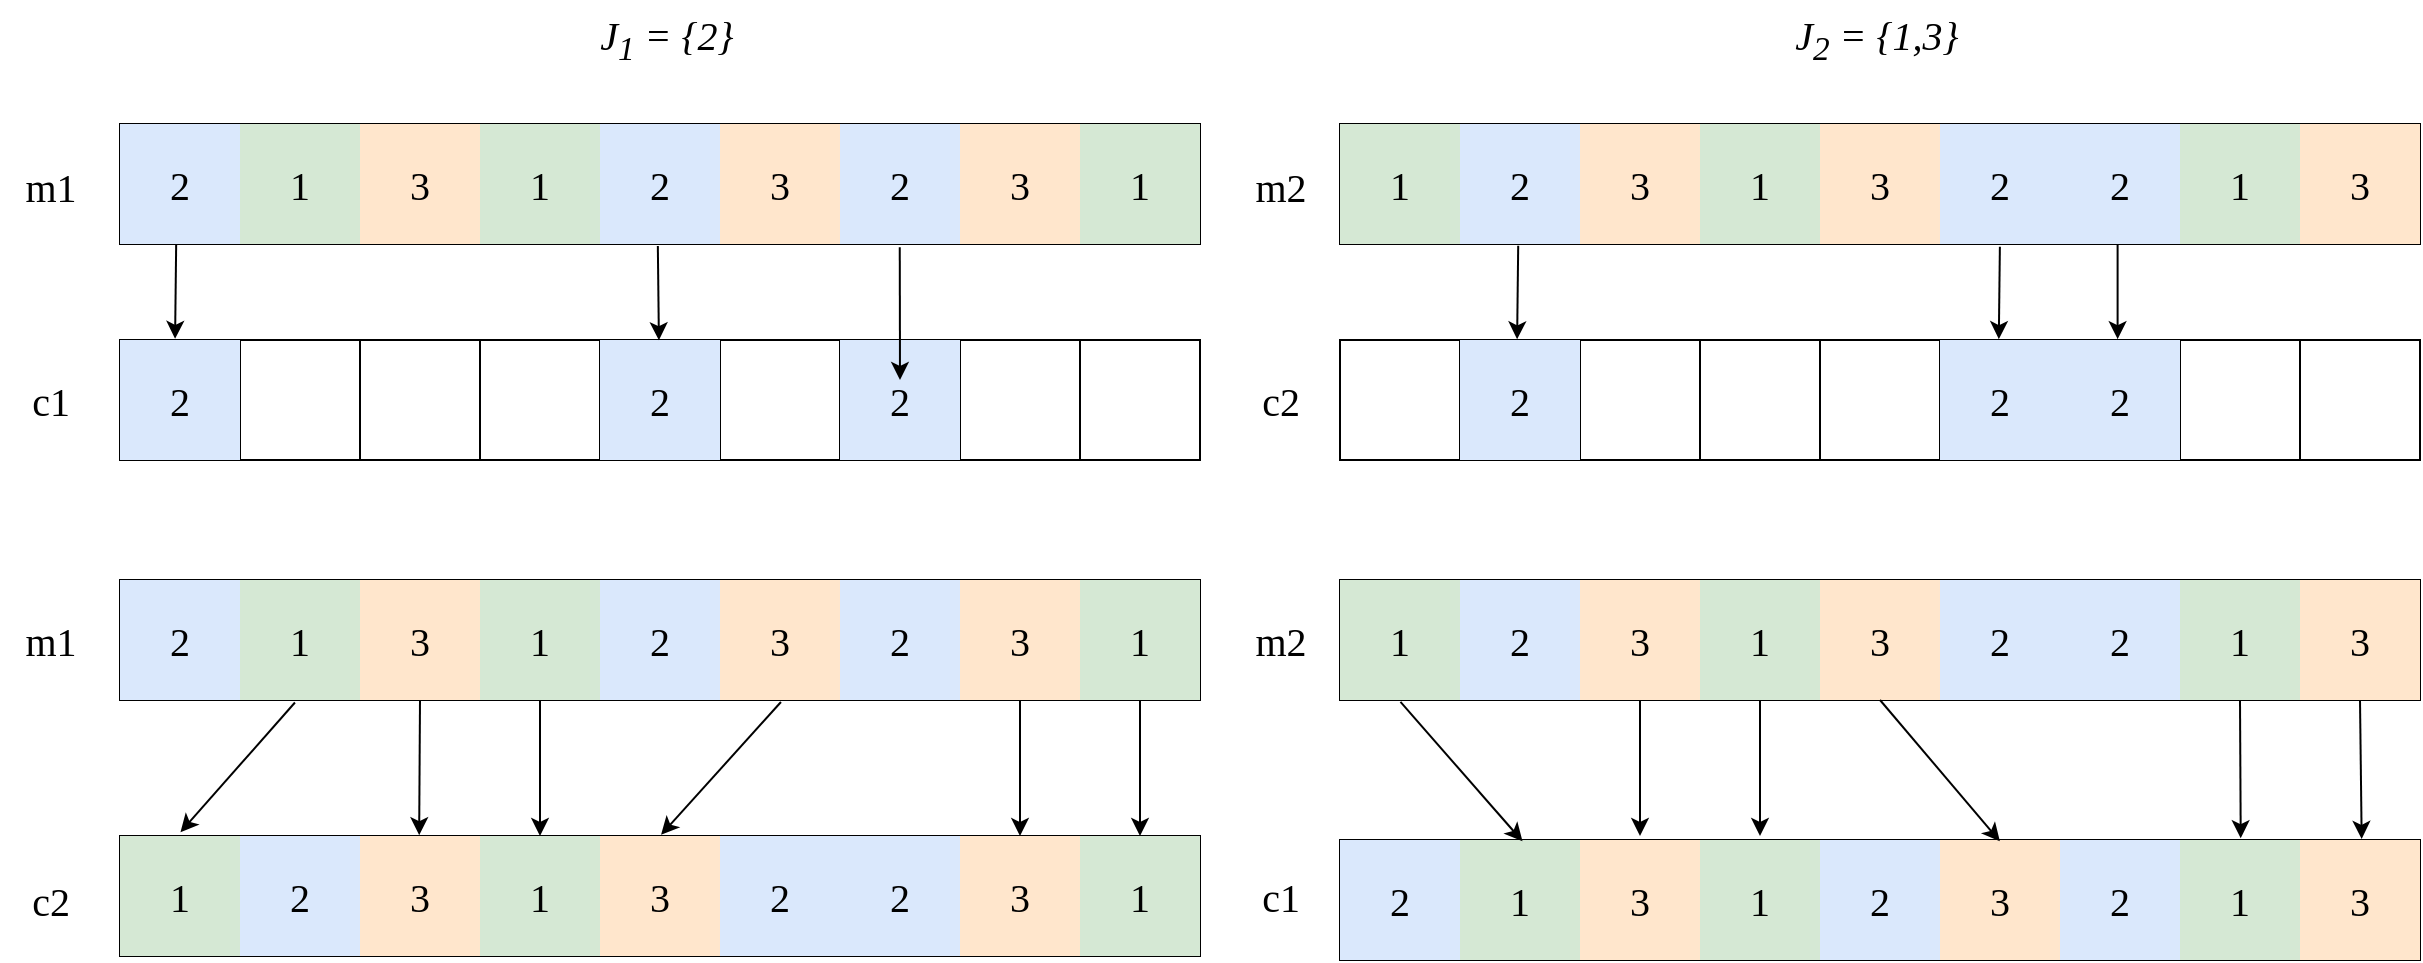 <mxfile version="26.1.0">
  <diagram name="第 1 页" id="lXGiIxjLEb7daWPMp6c_">
    <mxGraphModel dx="2901" dy="1098" grid="1" gridSize="10" guides="1" tooltips="1" connect="1" arrows="1" fold="1" page="1" pageScale="1" pageWidth="827" pageHeight="1169" math="0" shadow="0">
      <root>
        <mxCell id="0" />
        <mxCell id="1" parent="0" />
        <mxCell id="fK0lMWsvGs1LqnmPN2tz-50" value="J&lt;sub&gt;1&lt;/sub&gt; = {2}&lt;sub&gt;&amp;nbsp;&lt;/sub&gt;" style="text;html=1;align=center;verticalAlign=middle;resizable=0;points=[];autosize=1;strokeColor=none;fillColor=none;fontStyle=2;fontFamily=Times New Roman;fontSize=20;" vertex="1" parent="1">
          <mxGeometry x="-20" y="600" width="90" height="40" as="geometry" />
        </mxCell>
        <mxCell id="fK0lMWsvGs1LqnmPN2tz-51" value="J&lt;span&gt;&lt;sub&gt;2&lt;/sub&gt;&lt;/span&gt;&amp;nbsp;= {1,3}&lt;sub&gt;&amp;nbsp;&lt;/sub&gt;" style="text;html=1;align=center;verticalAlign=middle;resizable=0;points=[];autosize=1;strokeColor=none;fillColor=none;fontStyle=2;fontFamily=Times New Roman;fontSize=20;" vertex="1" parent="1">
          <mxGeometry x="575" y="600" width="110" height="40" as="geometry" />
        </mxCell>
        <mxCell id="fK0lMWsvGs1LqnmPN2tz-82" value="" style="shape=table;startSize=0;container=1;collapsible=0;childLayout=tableLayout;fontSize=20;fontFamily=Times New Roman;" vertex="1" parent="1">
          <mxGeometry x="-250" y="662" width="540" height="60" as="geometry" />
        </mxCell>
        <mxCell id="fK0lMWsvGs1LqnmPN2tz-83" value="" style="shape=tableRow;horizontal=0;startSize=0;swimlaneHead=0;swimlaneBody=0;strokeColor=inherit;top=0;left=0;bottom=0;right=0;collapsible=0;dropTarget=0;fillColor=none;points=[[0,0.5],[1,0.5]];portConstraint=eastwest;fontSize=20;fontFamily=Times New Roman;" vertex="1" parent="fK0lMWsvGs1LqnmPN2tz-82">
          <mxGeometry width="540" height="60" as="geometry" />
        </mxCell>
        <mxCell id="fK0lMWsvGs1LqnmPN2tz-84" value="2" style="shape=partialRectangle;html=1;whiteSpace=wrap;connectable=0;strokeColor=#6c8ebf;overflow=hidden;fillColor=#dae8fc;top=0;left=0;bottom=0;right=0;pointerEvents=1;fontSize=20;fontFamily=Times New Roman;" vertex="1" parent="fK0lMWsvGs1LqnmPN2tz-83">
          <mxGeometry width="60" height="60" as="geometry">
            <mxRectangle width="60" height="60" as="alternateBounds" />
          </mxGeometry>
        </mxCell>
        <mxCell id="fK0lMWsvGs1LqnmPN2tz-85" value="1" style="shape=partialRectangle;html=1;whiteSpace=wrap;connectable=0;strokeColor=#82b366;overflow=hidden;fillColor=#d5e8d4;top=0;left=0;bottom=0;right=0;pointerEvents=1;fontSize=20;fontFamily=Times New Roman;" vertex="1" parent="fK0lMWsvGs1LqnmPN2tz-83">
          <mxGeometry x="60" width="60" height="60" as="geometry">
            <mxRectangle width="60" height="60" as="alternateBounds" />
          </mxGeometry>
        </mxCell>
        <mxCell id="fK0lMWsvGs1LqnmPN2tz-86" value="3" style="shape=partialRectangle;html=1;whiteSpace=wrap;connectable=0;strokeColor=#d79b00;overflow=hidden;fillColor=#ffe6cc;top=0;left=0;bottom=0;right=0;pointerEvents=1;fontSize=20;fontFamily=Times New Roman;" vertex="1" parent="fK0lMWsvGs1LqnmPN2tz-83">
          <mxGeometry x="120" width="60" height="60" as="geometry">
            <mxRectangle width="60" height="60" as="alternateBounds" />
          </mxGeometry>
        </mxCell>
        <mxCell id="fK0lMWsvGs1LqnmPN2tz-87" value="1" style="shape=partialRectangle;html=1;whiteSpace=wrap;connectable=0;strokeColor=#82b366;overflow=hidden;fillColor=#d5e8d4;top=0;left=0;bottom=0;right=0;pointerEvents=1;fontSize=20;fontFamily=Times New Roman;" vertex="1" parent="fK0lMWsvGs1LqnmPN2tz-83">
          <mxGeometry x="180" width="60" height="60" as="geometry">
            <mxRectangle width="60" height="60" as="alternateBounds" />
          </mxGeometry>
        </mxCell>
        <mxCell id="fK0lMWsvGs1LqnmPN2tz-88" value="2" style="shape=partialRectangle;html=1;whiteSpace=wrap;connectable=0;strokeColor=#6c8ebf;overflow=hidden;fillColor=#dae8fc;top=0;left=0;bottom=0;right=0;pointerEvents=1;fontSize=20;fontFamily=Times New Roman;" vertex="1" parent="fK0lMWsvGs1LqnmPN2tz-83">
          <mxGeometry x="240" width="60" height="60" as="geometry">
            <mxRectangle width="60" height="60" as="alternateBounds" />
          </mxGeometry>
        </mxCell>
        <mxCell id="fK0lMWsvGs1LqnmPN2tz-89" value="3" style="shape=partialRectangle;html=1;whiteSpace=wrap;connectable=0;strokeColor=#d79b00;overflow=hidden;fillColor=#ffe6cc;top=0;left=0;bottom=0;right=0;pointerEvents=1;fontSize=20;fontFamily=Times New Roman;" vertex="1" parent="fK0lMWsvGs1LqnmPN2tz-83">
          <mxGeometry x="300" width="60" height="60" as="geometry">
            <mxRectangle width="60" height="60" as="alternateBounds" />
          </mxGeometry>
        </mxCell>
        <mxCell id="fK0lMWsvGs1LqnmPN2tz-90" value="2" style="shape=partialRectangle;html=1;whiteSpace=wrap;connectable=0;strokeColor=#6c8ebf;overflow=hidden;fillColor=#dae8fc;top=0;left=0;bottom=0;right=0;pointerEvents=1;fontSize=20;fontFamily=Times New Roman;" vertex="1" parent="fK0lMWsvGs1LqnmPN2tz-83">
          <mxGeometry x="360" width="60" height="60" as="geometry">
            <mxRectangle width="60" height="60" as="alternateBounds" />
          </mxGeometry>
        </mxCell>
        <mxCell id="fK0lMWsvGs1LqnmPN2tz-91" value="3" style="shape=partialRectangle;html=1;whiteSpace=wrap;connectable=0;strokeColor=#d79b00;overflow=hidden;fillColor=#ffe6cc;top=0;left=0;bottom=0;right=0;pointerEvents=1;fontSize=20;fontFamily=Times New Roman;" vertex="1" parent="fK0lMWsvGs1LqnmPN2tz-83">
          <mxGeometry x="420" width="60" height="60" as="geometry">
            <mxRectangle width="60" height="60" as="alternateBounds" />
          </mxGeometry>
        </mxCell>
        <mxCell id="fK0lMWsvGs1LqnmPN2tz-92" value="1" style="shape=partialRectangle;html=1;whiteSpace=wrap;connectable=0;strokeColor=#82b366;overflow=hidden;fillColor=#d5e8d4;top=0;left=0;bottom=0;right=0;pointerEvents=1;fontSize=20;fontFamily=Times New Roman;" vertex="1" parent="fK0lMWsvGs1LqnmPN2tz-83">
          <mxGeometry x="480" width="60" height="60" as="geometry">
            <mxRectangle width="60" height="60" as="alternateBounds" />
          </mxGeometry>
        </mxCell>
        <mxCell id="fK0lMWsvGs1LqnmPN2tz-93" value="" style="shape=table;startSize=0;container=1;collapsible=0;childLayout=tableLayout;fontSize=20;fontFamily=Times New Roman;" vertex="1" parent="1">
          <mxGeometry x="-250" y="770" width="540" height="60" as="geometry" />
        </mxCell>
        <mxCell id="fK0lMWsvGs1LqnmPN2tz-94" value="" style="shape=tableRow;horizontal=0;startSize=0;swimlaneHead=0;swimlaneBody=0;strokeColor=inherit;top=0;left=0;bottom=0;right=0;collapsible=0;dropTarget=0;fillColor=none;points=[[0,0.5],[1,0.5]];portConstraint=eastwest;fontSize=20;fontFamily=Times New Roman;" vertex="1" parent="fK0lMWsvGs1LqnmPN2tz-93">
          <mxGeometry width="540" height="60" as="geometry" />
        </mxCell>
        <mxCell id="fK0lMWsvGs1LqnmPN2tz-95" value="2" style="shape=partialRectangle;html=1;whiteSpace=wrap;connectable=0;strokeColor=#6c8ebf;overflow=hidden;fillColor=#dae8fc;top=0;left=0;bottom=0;right=0;pointerEvents=1;fontSize=20;fontFamily=Times New Roman;" vertex="1" parent="fK0lMWsvGs1LqnmPN2tz-94">
          <mxGeometry width="60" height="60" as="geometry">
            <mxRectangle width="60" height="60" as="alternateBounds" />
          </mxGeometry>
        </mxCell>
        <mxCell id="fK0lMWsvGs1LqnmPN2tz-96" value="" style="shape=partialRectangle;html=1;whiteSpace=wrap;connectable=0;strokeColor=inherit;overflow=hidden;fillColor=none;top=0;left=0;bottom=0;right=0;pointerEvents=1;fontSize=20;fontFamily=Times New Roman;" vertex="1" parent="fK0lMWsvGs1LqnmPN2tz-94">
          <mxGeometry x="60" width="60" height="60" as="geometry">
            <mxRectangle width="60" height="60" as="alternateBounds" />
          </mxGeometry>
        </mxCell>
        <mxCell id="fK0lMWsvGs1LqnmPN2tz-97" value="" style="shape=partialRectangle;html=1;whiteSpace=wrap;connectable=0;strokeColor=inherit;overflow=hidden;fillColor=none;top=0;left=0;bottom=0;right=0;pointerEvents=1;fontSize=20;fontFamily=Times New Roman;" vertex="1" parent="fK0lMWsvGs1LqnmPN2tz-94">
          <mxGeometry x="120" width="60" height="60" as="geometry">
            <mxRectangle width="60" height="60" as="alternateBounds" />
          </mxGeometry>
        </mxCell>
        <mxCell id="fK0lMWsvGs1LqnmPN2tz-98" value="" style="shape=partialRectangle;html=1;whiteSpace=wrap;connectable=0;strokeColor=inherit;overflow=hidden;fillColor=none;top=0;left=0;bottom=0;right=0;pointerEvents=1;fontSize=20;fontFamily=Times New Roman;" vertex="1" parent="fK0lMWsvGs1LqnmPN2tz-94">
          <mxGeometry x="180" width="60" height="60" as="geometry">
            <mxRectangle width="60" height="60" as="alternateBounds" />
          </mxGeometry>
        </mxCell>
        <mxCell id="fK0lMWsvGs1LqnmPN2tz-99" value="2" style="shape=partialRectangle;html=1;whiteSpace=wrap;connectable=0;strokeColor=#6c8ebf;overflow=hidden;fillColor=#dae8fc;top=0;left=0;bottom=0;right=0;pointerEvents=1;fontSize=20;fontFamily=Times New Roman;" vertex="1" parent="fK0lMWsvGs1LqnmPN2tz-94">
          <mxGeometry x="240" width="60" height="60" as="geometry">
            <mxRectangle width="60" height="60" as="alternateBounds" />
          </mxGeometry>
        </mxCell>
        <mxCell id="fK0lMWsvGs1LqnmPN2tz-100" value="" style="shape=partialRectangle;html=1;whiteSpace=wrap;connectable=0;strokeColor=inherit;overflow=hidden;fillColor=none;top=0;left=0;bottom=0;right=0;pointerEvents=1;fontSize=20;fontFamily=Times New Roman;" vertex="1" parent="fK0lMWsvGs1LqnmPN2tz-94">
          <mxGeometry x="300" width="60" height="60" as="geometry">
            <mxRectangle width="60" height="60" as="alternateBounds" />
          </mxGeometry>
        </mxCell>
        <mxCell id="fK0lMWsvGs1LqnmPN2tz-101" value="2" style="shape=partialRectangle;html=1;whiteSpace=wrap;connectable=0;strokeColor=#6c8ebf;overflow=hidden;fillColor=#dae8fc;top=0;left=0;bottom=0;right=0;pointerEvents=1;fontSize=20;fontFamily=Times New Roman;" vertex="1" parent="fK0lMWsvGs1LqnmPN2tz-94">
          <mxGeometry x="360" width="60" height="60" as="geometry">
            <mxRectangle width="60" height="60" as="alternateBounds" />
          </mxGeometry>
        </mxCell>
        <mxCell id="fK0lMWsvGs1LqnmPN2tz-102" value="" style="shape=partialRectangle;html=1;whiteSpace=wrap;connectable=0;strokeColor=inherit;overflow=hidden;fillColor=none;top=0;left=0;bottom=0;right=0;pointerEvents=1;fontSize=20;fontFamily=Times New Roman;" vertex="1" parent="fK0lMWsvGs1LqnmPN2tz-94">
          <mxGeometry x="420" width="60" height="60" as="geometry">
            <mxRectangle width="60" height="60" as="alternateBounds" />
          </mxGeometry>
        </mxCell>
        <mxCell id="fK0lMWsvGs1LqnmPN2tz-103" value="" style="shape=partialRectangle;html=1;whiteSpace=wrap;connectable=0;strokeColor=inherit;overflow=hidden;fillColor=none;top=0;left=0;bottom=0;right=0;pointerEvents=1;fontSize=20;fontFamily=Times New Roman;" vertex="1" parent="fK0lMWsvGs1LqnmPN2tz-94">
          <mxGeometry x="480" width="60" height="60" as="geometry">
            <mxRectangle width="60" height="60" as="alternateBounds" />
          </mxGeometry>
        </mxCell>
        <mxCell id="fK0lMWsvGs1LqnmPN2tz-115" value="" style="shape=table;startSize=0;container=1;collapsible=0;childLayout=tableLayout;fontSize=20;fontFamily=Times New Roman;" vertex="1" parent="1">
          <mxGeometry x="360" y="770" width="540" height="60" as="geometry" />
        </mxCell>
        <mxCell id="fK0lMWsvGs1LqnmPN2tz-116" value="" style="shape=tableRow;horizontal=0;startSize=0;swimlaneHead=0;swimlaneBody=0;strokeColor=inherit;top=0;left=0;bottom=0;right=0;collapsible=0;dropTarget=0;fillColor=none;points=[[0,0.5],[1,0.5]];portConstraint=eastwest;fontSize=20;fontFamily=Times New Roman;" vertex="1" parent="fK0lMWsvGs1LqnmPN2tz-115">
          <mxGeometry width="540" height="60" as="geometry" />
        </mxCell>
        <mxCell id="fK0lMWsvGs1LqnmPN2tz-117" value="" style="shape=partialRectangle;html=1;whiteSpace=wrap;connectable=0;strokeColor=inherit;overflow=hidden;fillColor=none;top=0;left=0;bottom=0;right=0;pointerEvents=1;fontSize=20;fontFamily=Times New Roman;" vertex="1" parent="fK0lMWsvGs1LqnmPN2tz-116">
          <mxGeometry width="60" height="60" as="geometry">
            <mxRectangle width="60" height="60" as="alternateBounds" />
          </mxGeometry>
        </mxCell>
        <mxCell id="fK0lMWsvGs1LqnmPN2tz-118" value="2" style="shape=partialRectangle;html=1;whiteSpace=wrap;connectable=0;strokeColor=#6c8ebf;overflow=hidden;fillColor=#dae8fc;top=0;left=0;bottom=0;right=0;pointerEvents=1;fontSize=20;fontFamily=Times New Roman;" vertex="1" parent="fK0lMWsvGs1LqnmPN2tz-116">
          <mxGeometry x="60" width="60" height="60" as="geometry">
            <mxRectangle width="60" height="60" as="alternateBounds" />
          </mxGeometry>
        </mxCell>
        <mxCell id="fK0lMWsvGs1LqnmPN2tz-119" value="" style="shape=partialRectangle;html=1;whiteSpace=wrap;connectable=0;strokeColor=inherit;overflow=hidden;fillColor=none;top=0;left=0;bottom=0;right=0;pointerEvents=1;fontSize=20;fontFamily=Times New Roman;" vertex="1" parent="fK0lMWsvGs1LqnmPN2tz-116">
          <mxGeometry x="120" width="60" height="60" as="geometry">
            <mxRectangle width="60" height="60" as="alternateBounds" />
          </mxGeometry>
        </mxCell>
        <mxCell id="fK0lMWsvGs1LqnmPN2tz-120" value="" style="shape=partialRectangle;html=1;whiteSpace=wrap;connectable=0;strokeColor=inherit;overflow=hidden;fillColor=none;top=0;left=0;bottom=0;right=0;pointerEvents=1;fontSize=20;fontFamily=Times New Roman;" vertex="1" parent="fK0lMWsvGs1LqnmPN2tz-116">
          <mxGeometry x="180" width="60" height="60" as="geometry">
            <mxRectangle width="60" height="60" as="alternateBounds" />
          </mxGeometry>
        </mxCell>
        <mxCell id="fK0lMWsvGs1LqnmPN2tz-121" value="" style="shape=partialRectangle;html=1;whiteSpace=wrap;connectable=0;strokeColor=inherit;overflow=hidden;fillColor=none;top=0;left=0;bottom=0;right=0;pointerEvents=1;fontSize=20;fontFamily=Times New Roman;" vertex="1" parent="fK0lMWsvGs1LqnmPN2tz-116">
          <mxGeometry x="240" width="60" height="60" as="geometry">
            <mxRectangle width="60" height="60" as="alternateBounds" />
          </mxGeometry>
        </mxCell>
        <mxCell id="fK0lMWsvGs1LqnmPN2tz-122" value="2" style="shape=partialRectangle;html=1;whiteSpace=wrap;connectable=0;strokeColor=#6c8ebf;overflow=hidden;fillColor=#dae8fc;top=0;left=0;bottom=0;right=0;pointerEvents=1;fontSize=20;fontFamily=Times New Roman;" vertex="1" parent="fK0lMWsvGs1LqnmPN2tz-116">
          <mxGeometry x="300" width="60" height="60" as="geometry">
            <mxRectangle width="60" height="60" as="alternateBounds" />
          </mxGeometry>
        </mxCell>
        <mxCell id="fK0lMWsvGs1LqnmPN2tz-123" value="2" style="shape=partialRectangle;html=1;whiteSpace=wrap;connectable=0;strokeColor=#6c8ebf;overflow=hidden;fillColor=#dae8fc;top=0;left=0;bottom=0;right=0;pointerEvents=1;fontSize=20;fontFamily=Times New Roman;" vertex="1" parent="fK0lMWsvGs1LqnmPN2tz-116">
          <mxGeometry x="360" width="60" height="60" as="geometry">
            <mxRectangle width="60" height="60" as="alternateBounds" />
          </mxGeometry>
        </mxCell>
        <mxCell id="fK0lMWsvGs1LqnmPN2tz-124" value="" style="shape=partialRectangle;html=1;whiteSpace=wrap;connectable=0;strokeColor=inherit;overflow=hidden;fillColor=none;top=0;left=0;bottom=0;right=0;pointerEvents=1;fontSize=20;fontFamily=Times New Roman;" vertex="1" parent="fK0lMWsvGs1LqnmPN2tz-116">
          <mxGeometry x="420" width="60" height="60" as="geometry">
            <mxRectangle width="60" height="60" as="alternateBounds" />
          </mxGeometry>
        </mxCell>
        <mxCell id="fK0lMWsvGs1LqnmPN2tz-125" value="" style="shape=partialRectangle;html=1;whiteSpace=wrap;connectable=0;strokeColor=inherit;overflow=hidden;fillColor=none;top=0;left=0;bottom=0;right=0;pointerEvents=1;fontSize=20;fontFamily=Times New Roman;" vertex="1" parent="fK0lMWsvGs1LqnmPN2tz-116">
          <mxGeometry x="480" width="60" height="60" as="geometry">
            <mxRectangle width="60" height="60" as="alternateBounds" />
          </mxGeometry>
        </mxCell>
        <mxCell id="fK0lMWsvGs1LqnmPN2tz-104" value="" style="shape=table;startSize=0;container=1;collapsible=0;childLayout=tableLayout;fontSize=20;fontFamily=Times New Roman;" vertex="1" parent="1">
          <mxGeometry x="360" y="662" width="540" height="60" as="geometry" />
        </mxCell>
        <mxCell id="fK0lMWsvGs1LqnmPN2tz-105" value="" style="shape=tableRow;horizontal=0;startSize=0;swimlaneHead=0;swimlaneBody=0;strokeColor=#d79b00;top=0;left=0;bottom=0;right=0;collapsible=0;dropTarget=0;fillColor=#ffe6cc;points=[[0,0.5],[1,0.5]];portConstraint=eastwest;fontSize=20;fontFamily=Times New Roman;" vertex="1" parent="fK0lMWsvGs1LqnmPN2tz-104">
          <mxGeometry width="540" height="60" as="geometry" />
        </mxCell>
        <mxCell id="fK0lMWsvGs1LqnmPN2tz-106" value="1" style="shape=partialRectangle;html=1;whiteSpace=wrap;connectable=0;strokeColor=#82b366;overflow=hidden;fillColor=#d5e8d4;top=0;left=0;bottom=0;right=0;pointerEvents=1;fontSize=20;fontFamily=Times New Roman;" vertex="1" parent="fK0lMWsvGs1LqnmPN2tz-105">
          <mxGeometry width="60" height="60" as="geometry">
            <mxRectangle width="60" height="60" as="alternateBounds" />
          </mxGeometry>
        </mxCell>
        <mxCell id="fK0lMWsvGs1LqnmPN2tz-107" value="2" style="shape=partialRectangle;html=1;whiteSpace=wrap;connectable=0;strokeColor=#6c8ebf;overflow=hidden;fillColor=#dae8fc;top=0;left=0;bottom=0;right=0;pointerEvents=1;fontSize=20;fontFamily=Times New Roman;" vertex="1" parent="fK0lMWsvGs1LqnmPN2tz-105">
          <mxGeometry x="60" width="60" height="60" as="geometry">
            <mxRectangle width="60" height="60" as="alternateBounds" />
          </mxGeometry>
        </mxCell>
        <mxCell id="fK0lMWsvGs1LqnmPN2tz-108" value="3" style="shape=partialRectangle;html=1;whiteSpace=wrap;connectable=0;strokeColor=#d79b00;overflow=hidden;fillColor=#ffe6cc;top=0;left=0;bottom=0;right=0;pointerEvents=1;fontSize=20;fontFamily=Times New Roman;" vertex="1" parent="fK0lMWsvGs1LqnmPN2tz-105">
          <mxGeometry x="120" width="60" height="60" as="geometry">
            <mxRectangle width="60" height="60" as="alternateBounds" />
          </mxGeometry>
        </mxCell>
        <mxCell id="fK0lMWsvGs1LqnmPN2tz-109" value="1" style="shape=partialRectangle;html=1;whiteSpace=wrap;connectable=0;strokeColor=#82b366;overflow=hidden;fillColor=#d5e8d4;top=0;left=0;bottom=0;right=0;pointerEvents=1;fontSize=20;fontFamily=Times New Roman;" vertex="1" parent="fK0lMWsvGs1LqnmPN2tz-105">
          <mxGeometry x="180" width="60" height="60" as="geometry">
            <mxRectangle width="60" height="60" as="alternateBounds" />
          </mxGeometry>
        </mxCell>
        <mxCell id="fK0lMWsvGs1LqnmPN2tz-110" value="3" style="shape=partialRectangle;html=1;whiteSpace=wrap;connectable=0;strokeColor=#d79b00;overflow=hidden;fillColor=#ffe6cc;top=0;left=0;bottom=0;right=0;pointerEvents=1;fontSize=20;fontFamily=Times New Roman;" vertex="1" parent="fK0lMWsvGs1LqnmPN2tz-105">
          <mxGeometry x="240" width="60" height="60" as="geometry">
            <mxRectangle width="60" height="60" as="alternateBounds" />
          </mxGeometry>
        </mxCell>
        <mxCell id="fK0lMWsvGs1LqnmPN2tz-111" value="2" style="shape=partialRectangle;html=1;whiteSpace=wrap;connectable=0;strokeColor=#6c8ebf;overflow=hidden;fillColor=#dae8fc;top=0;left=0;bottom=0;right=0;pointerEvents=1;fontSize=20;fontFamily=Times New Roman;" vertex="1" parent="fK0lMWsvGs1LqnmPN2tz-105">
          <mxGeometry x="300" width="60" height="60" as="geometry">
            <mxRectangle width="60" height="60" as="alternateBounds" />
          </mxGeometry>
        </mxCell>
        <mxCell id="fK0lMWsvGs1LqnmPN2tz-112" value="2" style="shape=partialRectangle;html=1;whiteSpace=wrap;connectable=0;strokeColor=#6c8ebf;overflow=hidden;fillColor=#dae8fc;top=0;left=0;bottom=0;right=0;pointerEvents=1;fontSize=20;fontFamily=Times New Roman;" vertex="1" parent="fK0lMWsvGs1LqnmPN2tz-105">
          <mxGeometry x="360" width="60" height="60" as="geometry">
            <mxRectangle width="60" height="60" as="alternateBounds" />
          </mxGeometry>
        </mxCell>
        <mxCell id="fK0lMWsvGs1LqnmPN2tz-113" value="1" style="shape=partialRectangle;html=1;whiteSpace=wrap;connectable=0;strokeColor=#82b366;overflow=hidden;fillColor=#d5e8d4;top=0;left=0;bottom=0;right=0;pointerEvents=1;fontSize=20;fontFamily=Times New Roman;" vertex="1" parent="fK0lMWsvGs1LqnmPN2tz-105">
          <mxGeometry x="420" width="60" height="60" as="geometry">
            <mxRectangle width="60" height="60" as="alternateBounds" />
          </mxGeometry>
        </mxCell>
        <mxCell id="fK0lMWsvGs1LqnmPN2tz-114" value="3" style="shape=partialRectangle;html=1;whiteSpace=wrap;connectable=0;strokeColor=#d79b00;overflow=hidden;fillColor=#ffe6cc;top=0;left=0;bottom=0;right=0;pointerEvents=1;fontSize=20;fontFamily=Times New Roman;" vertex="1" parent="fK0lMWsvGs1LqnmPN2tz-105">
          <mxGeometry x="480" width="60" height="60" as="geometry">
            <mxRectangle width="60" height="60" as="alternateBounds" />
          </mxGeometry>
        </mxCell>
        <mxCell id="fK0lMWsvGs1LqnmPN2tz-126" value="" style="shape=table;startSize=0;container=1;collapsible=0;childLayout=tableLayout;fontSize=20;fontFamily=Times New Roman;" vertex="1" parent="1">
          <mxGeometry x="-250" y="890" width="540" height="60" as="geometry" />
        </mxCell>
        <mxCell id="fK0lMWsvGs1LqnmPN2tz-127" value="" style="shape=tableRow;horizontal=0;startSize=0;swimlaneHead=0;swimlaneBody=0;strokeColor=inherit;top=0;left=0;bottom=0;right=0;collapsible=0;dropTarget=0;fillColor=none;points=[[0,0.5],[1,0.5]];portConstraint=eastwest;fontSize=20;fontFamily=Times New Roman;" vertex="1" parent="fK0lMWsvGs1LqnmPN2tz-126">
          <mxGeometry width="540" height="60" as="geometry" />
        </mxCell>
        <mxCell id="fK0lMWsvGs1LqnmPN2tz-128" value="2" style="shape=partialRectangle;html=1;whiteSpace=wrap;connectable=0;strokeColor=#6c8ebf;overflow=hidden;fillColor=#dae8fc;top=0;left=0;bottom=0;right=0;pointerEvents=1;fontSize=20;fontFamily=Times New Roman;" vertex="1" parent="fK0lMWsvGs1LqnmPN2tz-127">
          <mxGeometry width="60" height="60" as="geometry">
            <mxRectangle width="60" height="60" as="alternateBounds" />
          </mxGeometry>
        </mxCell>
        <mxCell id="fK0lMWsvGs1LqnmPN2tz-129" value="1" style="shape=partialRectangle;html=1;whiteSpace=wrap;connectable=0;strokeColor=#82b366;overflow=hidden;fillColor=#d5e8d4;top=0;left=0;bottom=0;right=0;pointerEvents=1;fontSize=20;fontFamily=Times New Roman;" vertex="1" parent="fK0lMWsvGs1LqnmPN2tz-127">
          <mxGeometry x="60" width="60" height="60" as="geometry">
            <mxRectangle width="60" height="60" as="alternateBounds" />
          </mxGeometry>
        </mxCell>
        <mxCell id="fK0lMWsvGs1LqnmPN2tz-130" value="3" style="shape=partialRectangle;html=1;whiteSpace=wrap;connectable=0;strokeColor=#d79b00;overflow=hidden;fillColor=#ffe6cc;top=0;left=0;bottom=0;right=0;pointerEvents=1;fontSize=20;fontFamily=Times New Roman;" vertex="1" parent="fK0lMWsvGs1LqnmPN2tz-127">
          <mxGeometry x="120" width="60" height="60" as="geometry">
            <mxRectangle width="60" height="60" as="alternateBounds" />
          </mxGeometry>
        </mxCell>
        <mxCell id="fK0lMWsvGs1LqnmPN2tz-131" value="1" style="shape=partialRectangle;html=1;whiteSpace=wrap;connectable=0;strokeColor=#82b366;overflow=hidden;fillColor=#d5e8d4;top=0;left=0;bottom=0;right=0;pointerEvents=1;fontSize=20;fontFamily=Times New Roman;" vertex="1" parent="fK0lMWsvGs1LqnmPN2tz-127">
          <mxGeometry x="180" width="60" height="60" as="geometry">
            <mxRectangle width="60" height="60" as="alternateBounds" />
          </mxGeometry>
        </mxCell>
        <mxCell id="fK0lMWsvGs1LqnmPN2tz-132" value="2" style="shape=partialRectangle;html=1;whiteSpace=wrap;connectable=0;strokeColor=#6c8ebf;overflow=hidden;fillColor=#dae8fc;top=0;left=0;bottom=0;right=0;pointerEvents=1;fontSize=20;fontFamily=Times New Roman;" vertex="1" parent="fK0lMWsvGs1LqnmPN2tz-127">
          <mxGeometry x="240" width="60" height="60" as="geometry">
            <mxRectangle width="60" height="60" as="alternateBounds" />
          </mxGeometry>
        </mxCell>
        <mxCell id="fK0lMWsvGs1LqnmPN2tz-133" value="3" style="shape=partialRectangle;html=1;whiteSpace=wrap;connectable=0;strokeColor=#d79b00;overflow=hidden;fillColor=#ffe6cc;top=0;left=0;bottom=0;right=0;pointerEvents=1;fontSize=20;fontFamily=Times New Roman;" vertex="1" parent="fK0lMWsvGs1LqnmPN2tz-127">
          <mxGeometry x="300" width="60" height="60" as="geometry">
            <mxRectangle width="60" height="60" as="alternateBounds" />
          </mxGeometry>
        </mxCell>
        <mxCell id="fK0lMWsvGs1LqnmPN2tz-134" value="2" style="shape=partialRectangle;html=1;whiteSpace=wrap;connectable=0;strokeColor=#6c8ebf;overflow=hidden;fillColor=#dae8fc;top=0;left=0;bottom=0;right=0;pointerEvents=1;fontSize=20;fontFamily=Times New Roman;" vertex="1" parent="fK0lMWsvGs1LqnmPN2tz-127">
          <mxGeometry x="360" width="60" height="60" as="geometry">
            <mxRectangle width="60" height="60" as="alternateBounds" />
          </mxGeometry>
        </mxCell>
        <mxCell id="fK0lMWsvGs1LqnmPN2tz-135" value="3" style="shape=partialRectangle;html=1;whiteSpace=wrap;connectable=0;strokeColor=#d79b00;overflow=hidden;fillColor=#ffe6cc;top=0;left=0;bottom=0;right=0;pointerEvents=1;fontSize=20;fontFamily=Times New Roman;" vertex="1" parent="fK0lMWsvGs1LqnmPN2tz-127">
          <mxGeometry x="420" width="60" height="60" as="geometry">
            <mxRectangle width="60" height="60" as="alternateBounds" />
          </mxGeometry>
        </mxCell>
        <mxCell id="fK0lMWsvGs1LqnmPN2tz-136" value="1" style="shape=partialRectangle;html=1;whiteSpace=wrap;connectable=0;strokeColor=#82b366;overflow=hidden;fillColor=#d5e8d4;top=0;left=0;bottom=0;right=0;pointerEvents=1;fontSize=20;fontFamily=Times New Roman;" vertex="1" parent="fK0lMWsvGs1LqnmPN2tz-127">
          <mxGeometry x="480" width="60" height="60" as="geometry">
            <mxRectangle width="60" height="60" as="alternateBounds" />
          </mxGeometry>
        </mxCell>
        <mxCell id="fK0lMWsvGs1LqnmPN2tz-137" value="" style="shape=table;startSize=0;container=1;collapsible=0;childLayout=tableLayout;fontSize=20;fontFamily=Times New Roman;" vertex="1" parent="1">
          <mxGeometry x="360" y="1020" width="540" height="60" as="geometry" />
        </mxCell>
        <mxCell id="fK0lMWsvGs1LqnmPN2tz-138" value="" style="shape=tableRow;horizontal=0;startSize=0;swimlaneHead=0;swimlaneBody=0;strokeColor=inherit;top=0;left=0;bottom=0;right=0;collapsible=0;dropTarget=0;fillColor=none;points=[[0,0.5],[1,0.5]];portConstraint=eastwest;fontSize=20;fontFamily=Times New Roman;" vertex="1" parent="fK0lMWsvGs1LqnmPN2tz-137">
          <mxGeometry width="540" height="60" as="geometry" />
        </mxCell>
        <mxCell id="fK0lMWsvGs1LqnmPN2tz-139" value="2" style="shape=partialRectangle;html=1;whiteSpace=wrap;connectable=0;strokeColor=#6c8ebf;overflow=hidden;fillColor=#dae8fc;top=0;left=0;bottom=0;right=0;pointerEvents=1;fontSize=20;fontFamily=Times New Roman;" vertex="1" parent="fK0lMWsvGs1LqnmPN2tz-138">
          <mxGeometry width="60" height="60" as="geometry">
            <mxRectangle width="60" height="60" as="alternateBounds" />
          </mxGeometry>
        </mxCell>
        <mxCell id="fK0lMWsvGs1LqnmPN2tz-140" value="1" style="shape=partialRectangle;html=1;whiteSpace=wrap;connectable=0;strokeColor=#82b366;overflow=hidden;fillColor=#d5e8d4;top=0;left=0;bottom=0;right=0;pointerEvents=1;fontSize=20;fontFamily=Times New Roman;" vertex="1" parent="fK0lMWsvGs1LqnmPN2tz-138">
          <mxGeometry x="60" width="60" height="60" as="geometry">
            <mxRectangle width="60" height="60" as="alternateBounds" />
          </mxGeometry>
        </mxCell>
        <mxCell id="fK0lMWsvGs1LqnmPN2tz-141" value="3" style="shape=partialRectangle;html=1;whiteSpace=wrap;connectable=0;strokeColor=#d79b00;overflow=hidden;fillColor=#ffe6cc;top=0;left=0;bottom=0;right=0;pointerEvents=1;fontSize=20;fontFamily=Times New Roman;" vertex="1" parent="fK0lMWsvGs1LqnmPN2tz-138">
          <mxGeometry x="120" width="60" height="60" as="geometry">
            <mxRectangle width="60" height="60" as="alternateBounds" />
          </mxGeometry>
        </mxCell>
        <mxCell id="fK0lMWsvGs1LqnmPN2tz-142" value="1" style="shape=partialRectangle;html=1;whiteSpace=wrap;connectable=0;strokeColor=#82b366;overflow=hidden;fillColor=#d5e8d4;top=0;left=0;bottom=0;right=0;pointerEvents=1;fontSize=20;fontFamily=Times New Roman;" vertex="1" parent="fK0lMWsvGs1LqnmPN2tz-138">
          <mxGeometry x="180" width="60" height="60" as="geometry">
            <mxRectangle width="60" height="60" as="alternateBounds" />
          </mxGeometry>
        </mxCell>
        <mxCell id="fK0lMWsvGs1LqnmPN2tz-143" value="2" style="shape=partialRectangle;html=1;whiteSpace=wrap;connectable=0;strokeColor=#6c8ebf;overflow=hidden;fillColor=#dae8fc;top=0;left=0;bottom=0;right=0;pointerEvents=1;fontSize=20;fontFamily=Times New Roman;" vertex="1" parent="fK0lMWsvGs1LqnmPN2tz-138">
          <mxGeometry x="240" width="60" height="60" as="geometry">
            <mxRectangle width="60" height="60" as="alternateBounds" />
          </mxGeometry>
        </mxCell>
        <mxCell id="fK0lMWsvGs1LqnmPN2tz-144" value="3" style="shape=partialRectangle;html=1;whiteSpace=wrap;connectable=0;strokeColor=#d79b00;overflow=hidden;fillColor=#ffe6cc;top=0;left=0;bottom=0;right=0;pointerEvents=1;fontSize=20;fontFamily=Times New Roman;" vertex="1" parent="fK0lMWsvGs1LqnmPN2tz-138">
          <mxGeometry x="300" width="60" height="60" as="geometry">
            <mxRectangle width="60" height="60" as="alternateBounds" />
          </mxGeometry>
        </mxCell>
        <mxCell id="fK0lMWsvGs1LqnmPN2tz-145" value="2" style="shape=partialRectangle;html=1;whiteSpace=wrap;connectable=0;strokeColor=#6c8ebf;overflow=hidden;fillColor=#dae8fc;top=0;left=0;bottom=0;right=0;pointerEvents=1;fontSize=20;fontFamily=Times New Roman;" vertex="1" parent="fK0lMWsvGs1LqnmPN2tz-138">
          <mxGeometry x="360" width="60" height="60" as="geometry">
            <mxRectangle width="60" height="60" as="alternateBounds" />
          </mxGeometry>
        </mxCell>
        <mxCell id="fK0lMWsvGs1LqnmPN2tz-146" value="1" style="shape=partialRectangle;html=1;whiteSpace=wrap;connectable=0;strokeColor=#82b366;overflow=hidden;fillColor=#d5e8d4;top=0;left=0;bottom=0;right=0;pointerEvents=1;fontSize=20;fontFamily=Times New Roman;" vertex="1" parent="fK0lMWsvGs1LqnmPN2tz-138">
          <mxGeometry x="420" width="60" height="60" as="geometry">
            <mxRectangle width="60" height="60" as="alternateBounds" />
          </mxGeometry>
        </mxCell>
        <mxCell id="fK0lMWsvGs1LqnmPN2tz-147" value="3" style="shape=partialRectangle;html=1;whiteSpace=wrap;connectable=0;strokeColor=#d79b00;overflow=hidden;fillColor=#ffe6cc;top=0;left=0;bottom=0;right=0;pointerEvents=1;fontSize=20;fontFamily=Times New Roman;" vertex="1" parent="fK0lMWsvGs1LqnmPN2tz-138">
          <mxGeometry x="480" width="60" height="60" as="geometry">
            <mxRectangle width="60" height="60" as="alternateBounds" />
          </mxGeometry>
        </mxCell>
        <mxCell id="fK0lMWsvGs1LqnmPN2tz-148" value="" style="shape=table;startSize=0;container=1;collapsible=0;childLayout=tableLayout;fontSize=20;fontFamily=Times New Roman;" vertex="1" parent="1">
          <mxGeometry x="-250" y="1018" width="540" height="60" as="geometry" />
        </mxCell>
        <mxCell id="fK0lMWsvGs1LqnmPN2tz-149" value="" style="shape=tableRow;horizontal=0;startSize=0;swimlaneHead=0;swimlaneBody=0;strokeColor=inherit;top=0;left=0;bottom=0;right=0;collapsible=0;dropTarget=0;fillColor=none;points=[[0,0.5],[1,0.5]];portConstraint=eastwest;fontSize=20;fontFamily=Times New Roman;" vertex="1" parent="fK0lMWsvGs1LqnmPN2tz-148">
          <mxGeometry width="540" height="60" as="geometry" />
        </mxCell>
        <mxCell id="fK0lMWsvGs1LqnmPN2tz-150" value="1" style="shape=partialRectangle;html=1;whiteSpace=wrap;connectable=0;strokeColor=#82b366;overflow=hidden;fillColor=#d5e8d4;top=0;left=0;bottom=0;right=0;pointerEvents=1;fontSize=20;fontFamily=Times New Roman;" vertex="1" parent="fK0lMWsvGs1LqnmPN2tz-149">
          <mxGeometry width="60" height="60" as="geometry">
            <mxRectangle width="60" height="60" as="alternateBounds" />
          </mxGeometry>
        </mxCell>
        <mxCell id="fK0lMWsvGs1LqnmPN2tz-151" value="2" style="shape=partialRectangle;html=1;whiteSpace=wrap;connectable=0;strokeColor=#6c8ebf;overflow=hidden;fillColor=#dae8fc;top=0;left=0;bottom=0;right=0;pointerEvents=1;fontSize=20;fontFamily=Times New Roman;" vertex="1" parent="fK0lMWsvGs1LqnmPN2tz-149">
          <mxGeometry x="60" width="60" height="60" as="geometry">
            <mxRectangle width="60" height="60" as="alternateBounds" />
          </mxGeometry>
        </mxCell>
        <mxCell id="fK0lMWsvGs1LqnmPN2tz-152" value="3" style="shape=partialRectangle;html=1;whiteSpace=wrap;connectable=0;strokeColor=#d79b00;overflow=hidden;fillColor=#ffe6cc;top=0;left=0;bottom=0;right=0;pointerEvents=1;fontSize=20;fontFamily=Times New Roman;" vertex="1" parent="fK0lMWsvGs1LqnmPN2tz-149">
          <mxGeometry x="120" width="60" height="60" as="geometry">
            <mxRectangle width="60" height="60" as="alternateBounds" />
          </mxGeometry>
        </mxCell>
        <mxCell id="fK0lMWsvGs1LqnmPN2tz-153" value="1" style="shape=partialRectangle;html=1;whiteSpace=wrap;connectable=0;strokeColor=#82b366;overflow=hidden;fillColor=#d5e8d4;top=0;left=0;bottom=0;right=0;pointerEvents=1;fontSize=20;fontFamily=Times New Roman;" vertex="1" parent="fK0lMWsvGs1LqnmPN2tz-149">
          <mxGeometry x="180" width="60" height="60" as="geometry">
            <mxRectangle width="60" height="60" as="alternateBounds" />
          </mxGeometry>
        </mxCell>
        <mxCell id="fK0lMWsvGs1LqnmPN2tz-154" value="3" style="shape=partialRectangle;html=1;whiteSpace=wrap;connectable=0;strokeColor=#d79b00;overflow=hidden;fillColor=#ffe6cc;top=0;left=0;bottom=0;right=0;pointerEvents=1;fontSize=20;fontFamily=Times New Roman;" vertex="1" parent="fK0lMWsvGs1LqnmPN2tz-149">
          <mxGeometry x="240" width="60" height="60" as="geometry">
            <mxRectangle width="60" height="60" as="alternateBounds" />
          </mxGeometry>
        </mxCell>
        <mxCell id="fK0lMWsvGs1LqnmPN2tz-155" value="2" style="shape=partialRectangle;html=1;whiteSpace=wrap;connectable=0;strokeColor=#6c8ebf;overflow=hidden;fillColor=#dae8fc;top=0;left=0;bottom=0;right=0;pointerEvents=1;fontSize=20;fontFamily=Times New Roman;" vertex="1" parent="fK0lMWsvGs1LqnmPN2tz-149">
          <mxGeometry x="300" width="60" height="60" as="geometry">
            <mxRectangle width="60" height="60" as="alternateBounds" />
          </mxGeometry>
        </mxCell>
        <mxCell id="fK0lMWsvGs1LqnmPN2tz-156" value="2" style="shape=partialRectangle;html=1;whiteSpace=wrap;connectable=0;strokeColor=#6c8ebf;overflow=hidden;fillColor=#dae8fc;top=0;left=0;bottom=0;right=0;pointerEvents=1;fontSize=20;fontFamily=Times New Roman;" vertex="1" parent="fK0lMWsvGs1LqnmPN2tz-149">
          <mxGeometry x="360" width="60" height="60" as="geometry">
            <mxRectangle width="60" height="60" as="alternateBounds" />
          </mxGeometry>
        </mxCell>
        <mxCell id="fK0lMWsvGs1LqnmPN2tz-157" value="3" style="shape=partialRectangle;html=1;whiteSpace=wrap;connectable=0;strokeColor=#d79b00;overflow=hidden;fillColor=#ffe6cc;top=0;left=0;bottom=0;right=0;pointerEvents=1;fontSize=20;fontFamily=Times New Roman;" vertex="1" parent="fK0lMWsvGs1LqnmPN2tz-149">
          <mxGeometry x="420" width="60" height="60" as="geometry">
            <mxRectangle width="60" height="60" as="alternateBounds" />
          </mxGeometry>
        </mxCell>
        <mxCell id="fK0lMWsvGs1LqnmPN2tz-158" value="1" style="shape=partialRectangle;html=1;whiteSpace=wrap;connectable=0;strokeColor=#82b366;overflow=hidden;fillColor=#d5e8d4;top=0;left=0;bottom=0;right=0;pointerEvents=1;fontSize=20;fontFamily=Times New Roman;" vertex="1" parent="fK0lMWsvGs1LqnmPN2tz-149">
          <mxGeometry x="480" width="60" height="60" as="geometry">
            <mxRectangle width="60" height="60" as="alternateBounds" />
          </mxGeometry>
        </mxCell>
        <mxCell id="fK0lMWsvGs1LqnmPN2tz-159" value="" style="shape=table;startSize=0;container=1;collapsible=0;childLayout=tableLayout;fontSize=20;fontFamily=Times New Roman;" vertex="1" parent="1">
          <mxGeometry x="360" y="890" width="540" height="60" as="geometry" />
        </mxCell>
        <mxCell id="fK0lMWsvGs1LqnmPN2tz-160" value="" style="shape=tableRow;horizontal=0;startSize=0;swimlaneHead=0;swimlaneBody=0;strokeColor=#d79b00;top=0;left=0;bottom=0;right=0;collapsible=0;dropTarget=0;fillColor=#ffe6cc;points=[[0,0.5],[1,0.5]];portConstraint=eastwest;fontSize=20;fontFamily=Times New Roman;" vertex="1" parent="fK0lMWsvGs1LqnmPN2tz-159">
          <mxGeometry width="540" height="60" as="geometry" />
        </mxCell>
        <mxCell id="fK0lMWsvGs1LqnmPN2tz-161" value="1" style="shape=partialRectangle;html=1;whiteSpace=wrap;connectable=0;strokeColor=#82b366;overflow=hidden;fillColor=#d5e8d4;top=0;left=0;bottom=0;right=0;pointerEvents=1;fontSize=20;fontFamily=Times New Roman;" vertex="1" parent="fK0lMWsvGs1LqnmPN2tz-160">
          <mxGeometry width="60" height="60" as="geometry">
            <mxRectangle width="60" height="60" as="alternateBounds" />
          </mxGeometry>
        </mxCell>
        <mxCell id="fK0lMWsvGs1LqnmPN2tz-162" value="2" style="shape=partialRectangle;html=1;whiteSpace=wrap;connectable=0;strokeColor=#6c8ebf;overflow=hidden;fillColor=#dae8fc;top=0;left=0;bottom=0;right=0;pointerEvents=1;fontSize=20;fontFamily=Times New Roman;" vertex="1" parent="fK0lMWsvGs1LqnmPN2tz-160">
          <mxGeometry x="60" width="60" height="60" as="geometry">
            <mxRectangle width="60" height="60" as="alternateBounds" />
          </mxGeometry>
        </mxCell>
        <mxCell id="fK0lMWsvGs1LqnmPN2tz-163" value="3" style="shape=partialRectangle;html=1;whiteSpace=wrap;connectable=0;strokeColor=#d79b00;overflow=hidden;fillColor=#ffe6cc;top=0;left=0;bottom=0;right=0;pointerEvents=1;fontSize=20;fontFamily=Times New Roman;" vertex="1" parent="fK0lMWsvGs1LqnmPN2tz-160">
          <mxGeometry x="120" width="60" height="60" as="geometry">
            <mxRectangle width="60" height="60" as="alternateBounds" />
          </mxGeometry>
        </mxCell>
        <mxCell id="fK0lMWsvGs1LqnmPN2tz-164" value="1" style="shape=partialRectangle;html=1;whiteSpace=wrap;connectable=0;strokeColor=#82b366;overflow=hidden;fillColor=#d5e8d4;top=0;left=0;bottom=0;right=0;pointerEvents=1;fontSize=20;fontFamily=Times New Roman;" vertex="1" parent="fK0lMWsvGs1LqnmPN2tz-160">
          <mxGeometry x="180" width="60" height="60" as="geometry">
            <mxRectangle width="60" height="60" as="alternateBounds" />
          </mxGeometry>
        </mxCell>
        <mxCell id="fK0lMWsvGs1LqnmPN2tz-165" value="3" style="shape=partialRectangle;html=1;whiteSpace=wrap;connectable=0;strokeColor=#d79b00;overflow=hidden;fillColor=#ffe6cc;top=0;left=0;bottom=0;right=0;pointerEvents=1;fontSize=20;fontFamily=Times New Roman;" vertex="1" parent="fK0lMWsvGs1LqnmPN2tz-160">
          <mxGeometry x="240" width="60" height="60" as="geometry">
            <mxRectangle width="60" height="60" as="alternateBounds" />
          </mxGeometry>
        </mxCell>
        <mxCell id="fK0lMWsvGs1LqnmPN2tz-166" value="2" style="shape=partialRectangle;html=1;whiteSpace=wrap;connectable=0;strokeColor=#6c8ebf;overflow=hidden;fillColor=#dae8fc;top=0;left=0;bottom=0;right=0;pointerEvents=1;fontSize=20;fontFamily=Times New Roman;" vertex="1" parent="fK0lMWsvGs1LqnmPN2tz-160">
          <mxGeometry x="300" width="60" height="60" as="geometry">
            <mxRectangle width="60" height="60" as="alternateBounds" />
          </mxGeometry>
        </mxCell>
        <mxCell id="fK0lMWsvGs1LqnmPN2tz-167" value="2" style="shape=partialRectangle;html=1;whiteSpace=wrap;connectable=0;strokeColor=#6c8ebf;overflow=hidden;fillColor=#dae8fc;top=0;left=0;bottom=0;right=0;pointerEvents=1;fontSize=20;fontFamily=Times New Roman;" vertex="1" parent="fK0lMWsvGs1LqnmPN2tz-160">
          <mxGeometry x="360" width="60" height="60" as="geometry">
            <mxRectangle width="60" height="60" as="alternateBounds" />
          </mxGeometry>
        </mxCell>
        <mxCell id="fK0lMWsvGs1LqnmPN2tz-168" value="1" style="shape=partialRectangle;html=1;whiteSpace=wrap;connectable=0;strokeColor=#82b366;overflow=hidden;fillColor=#d5e8d4;top=0;left=0;bottom=0;right=0;pointerEvents=1;fontSize=20;fontFamily=Times New Roman;" vertex="1" parent="fK0lMWsvGs1LqnmPN2tz-160">
          <mxGeometry x="420" width="60" height="60" as="geometry">
            <mxRectangle width="60" height="60" as="alternateBounds" />
          </mxGeometry>
        </mxCell>
        <mxCell id="fK0lMWsvGs1LqnmPN2tz-169" value="3" style="shape=partialRectangle;html=1;whiteSpace=wrap;connectable=0;strokeColor=#d79b00;overflow=hidden;fillColor=#ffe6cc;top=0;left=0;bottom=0;right=0;pointerEvents=1;fontSize=20;fontFamily=Times New Roman;" vertex="1" parent="fK0lMWsvGs1LqnmPN2tz-160">
          <mxGeometry x="480" width="60" height="60" as="geometry">
            <mxRectangle width="60" height="60" as="alternateBounds" />
          </mxGeometry>
        </mxCell>
        <mxCell id="fK0lMWsvGs1LqnmPN2tz-170" value="m1" style="text;html=1;align=center;verticalAlign=middle;resizable=0;points=[];autosize=1;strokeColor=none;fillColor=none;fontSize=20;fontFamily=Times New Roman;" vertex="1" parent="1">
          <mxGeometry x="-310" y="673" width="50" height="40" as="geometry" />
        </mxCell>
        <mxCell id="fK0lMWsvGs1LqnmPN2tz-171" value="m2" style="text;html=1;align=center;verticalAlign=middle;resizable=0;points=[];autosize=1;strokeColor=none;fillColor=none;fontSize=20;fontFamily=Times New Roman;" vertex="1" parent="1">
          <mxGeometry x="305" y="673" width="50" height="40" as="geometry" />
        </mxCell>
        <mxCell id="fK0lMWsvGs1LqnmPN2tz-172" value="c1" style="text;html=1;align=center;verticalAlign=middle;resizable=0;points=[];autosize=1;strokeColor=none;fillColor=none;fontSize=20;fontFamily=Times New Roman;" vertex="1" parent="1">
          <mxGeometry x="-305" y="780" width="40" height="40" as="geometry" />
        </mxCell>
        <mxCell id="fK0lMWsvGs1LqnmPN2tz-173" value="c2" style="text;html=1;align=center;verticalAlign=middle;resizable=0;points=[];autosize=1;strokeColor=none;fillColor=none;fontSize=20;fontFamily=Times New Roman;" vertex="1" parent="1">
          <mxGeometry x="310" y="780" width="40" height="40" as="geometry" />
        </mxCell>
        <mxCell id="fK0lMWsvGs1LqnmPN2tz-174" value="c2" style="text;html=1;align=center;verticalAlign=middle;resizable=0;points=[];autosize=1;strokeColor=none;fillColor=none;fontSize=20;fontFamily=Times New Roman;" vertex="1" parent="1">
          <mxGeometry x="-305" y="1030" width="40" height="40" as="geometry" />
        </mxCell>
        <mxCell id="fK0lMWsvGs1LqnmPN2tz-175" value="c1" style="text;html=1;align=center;verticalAlign=middle;resizable=0;points=[];autosize=1;strokeColor=none;fillColor=none;fontSize=20;fontFamily=Times New Roman;" vertex="1" parent="1">
          <mxGeometry x="310" y="1028" width="40" height="40" as="geometry" />
        </mxCell>
        <mxCell id="fK0lMWsvGs1LqnmPN2tz-176" value="" style="endArrow=classic;html=1;rounded=0;entryX=0.61;entryY=-0.007;entryDx=0;entryDy=0;entryPerimeter=0;exitX=0.611;exitY=1.023;exitDx=0;exitDy=0;exitPerimeter=0;" edge="1" parent="1" source="fK0lMWsvGs1LqnmPN2tz-105" target="fK0lMWsvGs1LqnmPN2tz-116">
          <mxGeometry width="50" height="50" relative="1" as="geometry">
            <mxPoint x="691" y="780" as="sourcePoint" />
            <mxPoint x="741" y="730" as="targetPoint" />
          </mxGeometry>
        </mxCell>
        <mxCell id="fK0lMWsvGs1LqnmPN2tz-177" value="" style="endArrow=classic;html=1;rounded=0;entryX=0.164;entryY=-0.006;entryDx=0;entryDy=0;entryPerimeter=0;exitX=0.165;exitY=1.014;exitDx=0;exitDy=0;exitPerimeter=0;" edge="1" parent="1" source="fK0lMWsvGs1LqnmPN2tz-105" target="fK0lMWsvGs1LqnmPN2tz-116">
          <mxGeometry width="50" height="50" relative="1" as="geometry">
            <mxPoint x="449" y="730" as="sourcePoint" />
            <mxPoint x="390" y="730" as="targetPoint" />
          </mxGeometry>
        </mxCell>
        <mxCell id="fK0lMWsvGs1LqnmPN2tz-178" value="" style="endArrow=classic;html=1;rounded=0;exitX=0.052;exitY=1.008;exitDx=0;exitDy=0;exitPerimeter=0;entryX=0.051;entryY=-0.01;entryDx=0;entryDy=0;entryPerimeter=0;" edge="1" parent="1" source="fK0lMWsvGs1LqnmPN2tz-82" target="fK0lMWsvGs1LqnmPN2tz-94">
          <mxGeometry width="50" height="50" relative="1" as="geometry">
            <mxPoint x="-420" y="860" as="sourcePoint" />
            <mxPoint x="-420" y="910" as="targetPoint" />
          </mxGeometry>
        </mxCell>
        <mxCell id="fK0lMWsvGs1LqnmPN2tz-179" value="" style="endArrow=classic;html=1;rounded=0;exitX=0.498;exitY=1.017;exitDx=0;exitDy=0;exitPerimeter=0;entryX=0.499;entryY=0.002;entryDx=0;entryDy=0;entryPerimeter=0;" edge="1" parent="1" source="fK0lMWsvGs1LqnmPN2tz-83" target="fK0lMWsvGs1LqnmPN2tz-94">
          <mxGeometry width="50" height="50" relative="1" as="geometry">
            <mxPoint x="-212" y="732" as="sourcePoint" />
            <mxPoint x="-212" y="799" as="targetPoint" />
          </mxGeometry>
        </mxCell>
        <mxCell id="fK0lMWsvGs1LqnmPN2tz-180" value="" style="endArrow=classic;html=1;rounded=0;exitX=0.722;exitY=1.028;exitDx=0;exitDy=0;exitPerimeter=0;" edge="1" parent="1" source="fK0lMWsvGs1LqnmPN2tz-83">
          <mxGeometry width="50" height="50" relative="1" as="geometry">
            <mxPoint x="-202" y="742" as="sourcePoint" />
            <mxPoint x="140" y="790" as="targetPoint" />
          </mxGeometry>
        </mxCell>
        <mxCell id="fK0lMWsvGs1LqnmPN2tz-181" value="" style="endArrow=classic;html=1;rounded=0;entryX=0.72;entryY=-0.007;entryDx=0;entryDy=0;entryPerimeter=0;exitX=0.72;exitY=1;exitDx=0;exitDy=0;exitPerimeter=0;" edge="1" parent="1" source="fK0lMWsvGs1LqnmPN2tz-105" target="fK0lMWsvGs1LqnmPN2tz-116">
          <mxGeometry width="50" height="50" relative="1" as="geometry">
            <mxPoint x="700" y="733" as="sourcePoint" />
            <mxPoint x="699" y="800" as="targetPoint" />
          </mxGeometry>
        </mxCell>
        <mxCell id="fK0lMWsvGs1LqnmPN2tz-182" value="m1" style="text;html=1;align=center;verticalAlign=middle;resizable=0;points=[];autosize=1;strokeColor=none;fillColor=none;fontSize=20;fontFamily=Times New Roman;" vertex="1" parent="1">
          <mxGeometry x="-310" y="900" width="50" height="40" as="geometry" />
        </mxCell>
        <mxCell id="fK0lMWsvGs1LqnmPN2tz-194" value="m2" style="text;html=1;align=center;verticalAlign=middle;resizable=0;points=[];autosize=1;strokeColor=none;fillColor=none;fontSize=20;fontFamily=Times New Roman;" vertex="1" parent="1">
          <mxGeometry x="305" y="900" width="50" height="40" as="geometry" />
        </mxCell>
        <mxCell id="fK0lMWsvGs1LqnmPN2tz-195" value="" style="endArrow=classic;html=1;rounded=0;exitX=0.162;exitY=1.021;exitDx=0;exitDy=0;exitPerimeter=0;entryX=0.056;entryY=-0.032;entryDx=0;entryDy=0;entryPerimeter=0;" edge="1" parent="1" source="fK0lMWsvGs1LqnmPN2tz-127" target="fK0lMWsvGs1LqnmPN2tz-149">
          <mxGeometry width="50" height="50" relative="1" as="geometry">
            <mxPoint x="-320" y="1050" as="sourcePoint" />
            <mxPoint x="-270" y="1000" as="targetPoint" />
          </mxGeometry>
        </mxCell>
        <mxCell id="fK0lMWsvGs1LqnmPN2tz-196" value="" style="endArrow=classic;html=1;rounded=0;entryX=0.277;entryY=-0.007;entryDx=0;entryDy=0;entryPerimeter=0;" edge="1" parent="1" target="fK0lMWsvGs1LqnmPN2tz-148">
          <mxGeometry width="50" height="50" relative="1" as="geometry">
            <mxPoint x="-100" y="950" as="sourcePoint" />
            <mxPoint x="-100" y="1017" as="targetPoint" />
          </mxGeometry>
        </mxCell>
        <mxCell id="fK0lMWsvGs1LqnmPN2tz-197" value="" style="endArrow=classic;html=1;rounded=0;entryX=0.277;entryY=-0.007;entryDx=0;entryDy=0;entryPerimeter=0;" edge="1" parent="1">
          <mxGeometry width="50" height="50" relative="1" as="geometry">
            <mxPoint x="-40" y="950" as="sourcePoint" />
            <mxPoint x="-40" y="1018" as="targetPoint" />
          </mxGeometry>
        </mxCell>
        <mxCell id="fK0lMWsvGs1LqnmPN2tz-198" value="" style="endArrow=classic;html=1;rounded=0;entryX=0.501;entryY=-0.01;entryDx=0;entryDy=0;entryPerimeter=0;exitX=0.612;exitY=1.017;exitDx=0;exitDy=0;exitPerimeter=0;" edge="1" parent="1" source="fK0lMWsvGs1LqnmPN2tz-127" target="fK0lMWsvGs1LqnmPN2tz-149">
          <mxGeometry width="50" height="50" relative="1" as="geometry">
            <mxPoint x="75" y="960" as="sourcePoint" />
            <mxPoint x="75" y="1028" as="targetPoint" />
          </mxGeometry>
        </mxCell>
        <mxCell id="fK0lMWsvGs1LqnmPN2tz-199" value="" style="endArrow=classic;html=1;rounded=0;entryX=0.277;entryY=-0.007;entryDx=0;entryDy=0;entryPerimeter=0;" edge="1" parent="1">
          <mxGeometry width="50" height="50" relative="1" as="geometry">
            <mxPoint x="260" y="950" as="sourcePoint" />
            <mxPoint x="260" y="1018" as="targetPoint" />
          </mxGeometry>
        </mxCell>
        <mxCell id="fK0lMWsvGs1LqnmPN2tz-200" value="" style="endArrow=classic;html=1;rounded=0;entryX=0.277;entryY=-0.007;entryDx=0;entryDy=0;entryPerimeter=0;" edge="1" parent="1">
          <mxGeometry width="50" height="50" relative="1" as="geometry">
            <mxPoint x="200" y="950" as="sourcePoint" />
            <mxPoint x="200" y="1018" as="targetPoint" />
          </mxGeometry>
        </mxCell>
        <mxCell id="fK0lMWsvGs1LqnmPN2tz-201" value="" style="endArrow=classic;html=1;rounded=0;entryX=0.169;entryY=0.011;entryDx=0;entryDy=0;entryPerimeter=0;exitX=0.056;exitY=1.016;exitDx=0;exitDy=0;exitPerimeter=0;" edge="1" parent="1" source="fK0lMWsvGs1LqnmPN2tz-160" target="fK0lMWsvGs1LqnmPN2tz-138">
          <mxGeometry width="50" height="50" relative="1" as="geometry">
            <mxPoint x="270" y="960" as="sourcePoint" />
            <mxPoint x="270" y="1028" as="targetPoint" />
          </mxGeometry>
        </mxCell>
        <mxCell id="fK0lMWsvGs1LqnmPN2tz-202" value="" style="endArrow=classic;html=1;rounded=0;entryX=0.277;entryY=-0.007;entryDx=0;entryDy=0;entryPerimeter=0;" edge="1" parent="1">
          <mxGeometry width="50" height="50" relative="1" as="geometry">
            <mxPoint x="510" y="950" as="sourcePoint" />
            <mxPoint x="510" y="1018" as="targetPoint" />
          </mxGeometry>
        </mxCell>
        <mxCell id="fK0lMWsvGs1LqnmPN2tz-203" value="" style="endArrow=classic;html=1;rounded=0;entryX=0.277;entryY=-0.007;entryDx=0;entryDy=0;entryPerimeter=0;" edge="1" parent="1">
          <mxGeometry width="50" height="50" relative="1" as="geometry">
            <mxPoint x="570" y="950" as="sourcePoint" />
            <mxPoint x="570" y="1018" as="targetPoint" />
          </mxGeometry>
        </mxCell>
        <mxCell id="fK0lMWsvGs1LqnmPN2tz-204" value="" style="endArrow=classic;html=1;rounded=0;entryX=0.611;entryY=0.011;entryDx=0;entryDy=0;entryPerimeter=0;exitX=0.056;exitY=1.016;exitDx=0;exitDy=0;exitPerimeter=0;" edge="1" parent="1" target="fK0lMWsvGs1LqnmPN2tz-138">
          <mxGeometry width="50" height="50" relative="1" as="geometry">
            <mxPoint x="630" y="950" as="sourcePoint" />
            <mxPoint x="689" y="1018" as="targetPoint" />
          </mxGeometry>
        </mxCell>
        <mxCell id="fK0lMWsvGs1LqnmPN2tz-205" value="" style="endArrow=classic;html=1;rounded=0;entryX=0.946;entryY=-0.009;entryDx=0;entryDy=0;entryPerimeter=0;" edge="1" parent="1" target="fK0lMWsvGs1LqnmPN2tz-138">
          <mxGeometry width="50" height="50" relative="1" as="geometry">
            <mxPoint x="870" y="950" as="sourcePoint" />
            <mxPoint x="870" y="1018" as="targetPoint" />
          </mxGeometry>
        </mxCell>
        <mxCell id="fK0lMWsvGs1LqnmPN2tz-206" value="" style="endArrow=classic;html=1;rounded=0;entryX=0.834;entryY=-0.015;entryDx=0;entryDy=0;entryPerimeter=0;" edge="1" parent="1" target="fK0lMWsvGs1LqnmPN2tz-138">
          <mxGeometry width="50" height="50" relative="1" as="geometry">
            <mxPoint x="810" y="950" as="sourcePoint" />
            <mxPoint x="810" y="1018" as="targetPoint" />
          </mxGeometry>
        </mxCell>
      </root>
    </mxGraphModel>
  </diagram>
</mxfile>
